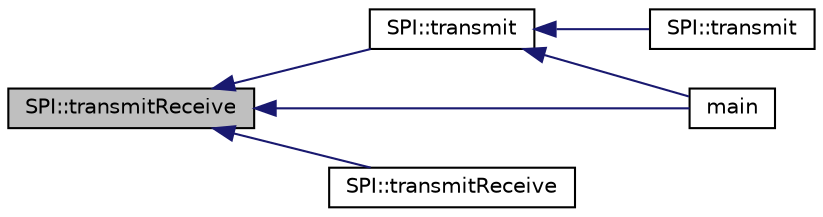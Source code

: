 digraph "SPI::transmitReceive"
{
  edge [fontname="Helvetica",fontsize="10",labelfontname="Helvetica",labelfontsize="10"];
  node [fontname="Helvetica",fontsize="10",shape=record];
  rankdir="LR";
  Node34 [label="SPI::transmitReceive",height=0.2,width=0.4,color="black", fillcolor="grey75", style="filled", fontcolor="black"];
  Node34 -> Node35 [dir="back",color="midnightblue",fontsize="10",style="solid",fontname="Helvetica"];
  Node35 [label="SPI::transmit",height=0.2,width=0.4,color="black", fillcolor="white", style="filled",URL="$class_s_p_i.html#a5b9eaccb3fd1475b8c119ef0fc8de32d"];
  Node35 -> Node36 [dir="back",color="midnightblue",fontsize="10",style="solid",fontname="Helvetica"];
  Node36 [label="SPI::transmit",height=0.2,width=0.4,color="black", fillcolor="white", style="filled",URL="$class_s_p_i.html#a00ec3436a2e24bb0d0b81f260b85acfe"];
  Node35 -> Node37 [dir="back",color="midnightblue",fontsize="10",style="solid",fontname="Helvetica"];
  Node37 [label="main",height=0.2,width=0.4,color="black", fillcolor="white", style="filled",URL="$tests_2cpp_2_s_p_i_8cpp.html#a840291bc02cba5474a4cb46a9b9566fe"];
  Node34 -> Node38 [dir="back",color="midnightblue",fontsize="10",style="solid",fontname="Helvetica"];
  Node38 [label="SPI::transmitReceive",height=0.2,width=0.4,color="black", fillcolor="white", style="filled",URL="$class_s_p_i.html#aacfeaa9413292a3702e295e02e9a9605"];
  Node34 -> Node37 [dir="back",color="midnightblue",fontsize="10",style="solid",fontname="Helvetica"];
}
